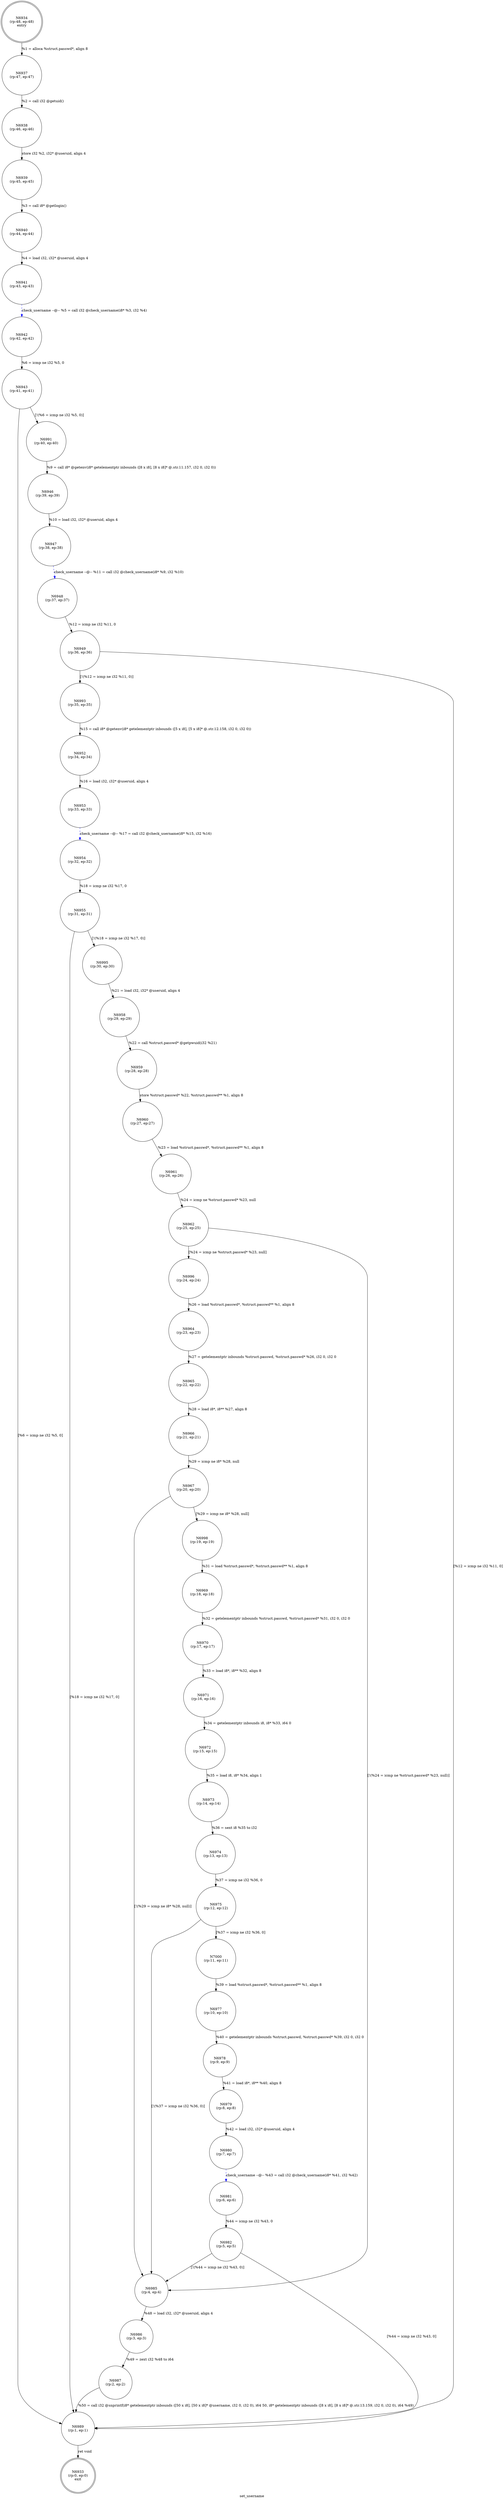 digraph set_username {
label="set_username"
6933 [label="N6933\n(rp:0, ep:0)\nexit", shape="doublecircle"]
6934 [label="N6934\n(rp:48, ep:48)\nentry", shape="doublecircle"]
6934 -> 6937 [label="%1 = alloca %struct.passwd*, align 8"]
6937 [label="N6937\n(rp:47, ep:47)", shape="circle"]
6937 -> 6938 [label="%2 = call i32 @getuid()"]
6938 [label="N6938\n(rp:46, ep:46)", shape="circle"]
6938 -> 6939 [label="store i32 %2, i32* @useruid, align 4"]
6939 [label="N6939\n(rp:45, ep:45)", shape="circle"]
6939 -> 6940 [label="%3 = call i8* @getlogin()"]
6940 [label="N6940\n(rp:44, ep:44)", shape="circle"]
6940 -> 6941 [label="%4 = load i32, i32* @useruid, align 4"]
6941 [label="N6941\n(rp:43, ep:43)", shape="circle"]
6941 -> 6942 [label="check_username --@-- %5 = call i32 @check_username(i8* %3, i32 %4)", style="dashed", color="blue"]
6942 [label="N6942\n(rp:42, ep:42)", shape="circle"]
6942 -> 6943 [label="%6 = icmp ne i32 %5, 0"]
6943 [label="N6943\n(rp:41, ep:41)", shape="circle"]
6943 -> 6991 [label="[!(%6 = icmp ne i32 %5, 0)]"]
6943 -> 6989 [label="[%6 = icmp ne i32 %5, 0]"]
6946 [label="N6946\n(rp:39, ep:39)", shape="circle"]
6946 -> 6947 [label="%10 = load i32, i32* @useruid, align 4"]
6947 [label="N6947\n(rp:38, ep:38)", shape="circle"]
6947 -> 6948 [label="check_username --@-- %11 = call i32 @check_username(i8* %9, i32 %10)", style="dashed", color="blue"]
6948 [label="N6948\n(rp:37, ep:37)", shape="circle"]
6948 -> 6949 [label="%12 = icmp ne i32 %11, 0"]
6949 [label="N6949\n(rp:36, ep:36)", shape="circle"]
6949 -> 6993 [label="[!(%12 = icmp ne i32 %11, 0)]"]
6949 -> 6989 [label="[%12 = icmp ne i32 %11, 0]"]
6952 [label="N6952\n(rp:34, ep:34)", shape="circle"]
6952 -> 6953 [label="%16 = load i32, i32* @useruid, align 4"]
6953 [label="N6953\n(rp:33, ep:33)", shape="circle"]
6953 -> 6954 [label="check_username --@-- %17 = call i32 @check_username(i8* %15, i32 %16)", style="dashed", color="blue"]
6954 [label="N6954\n(rp:32, ep:32)", shape="circle"]
6954 -> 6955 [label="%18 = icmp ne i32 %17, 0"]
6955 [label="N6955\n(rp:31, ep:31)", shape="circle"]
6955 -> 6995 [label="[!(%18 = icmp ne i32 %17, 0)]"]
6955 -> 6989 [label="[%18 = icmp ne i32 %17, 0]"]
6958 [label="N6958\n(rp:29, ep:29)", shape="circle"]
6958 -> 6959 [label="%22 = call %struct.passwd* @getpwuid(i32 %21)"]
6959 [label="N6959\n(rp:28, ep:28)", shape="circle"]
6959 -> 6960 [label="store %struct.passwd* %22, %struct.passwd** %1, align 8"]
6960 [label="N6960\n(rp:27, ep:27)", shape="circle"]
6960 -> 6961 [label="%23 = load %struct.passwd*, %struct.passwd** %1, align 8"]
6961 [label="N6961\n(rp:26, ep:26)", shape="circle"]
6961 -> 6962 [label="%24 = icmp ne %struct.passwd* %23, null"]
6962 [label="N6962\n(rp:25, ep:25)", shape="circle"]
6962 -> 6996 [label="[%24 = icmp ne %struct.passwd* %23, null]"]
6962 -> 6985 [label="[!(%24 = icmp ne %struct.passwd* %23, null)]"]
6964 [label="N6964\n(rp:23, ep:23)", shape="circle"]
6964 -> 6965 [label="%27 = getelementptr inbounds %struct.passwd, %struct.passwd* %26, i32 0, i32 0"]
6965 [label="N6965\n(rp:22, ep:22)", shape="circle"]
6965 -> 6966 [label="%28 = load i8*, i8** %27, align 8"]
6966 [label="N6966\n(rp:21, ep:21)", shape="circle"]
6966 -> 6967 [label="%29 = icmp ne i8* %28, null"]
6967 [label="N6967\n(rp:20, ep:20)", shape="circle"]
6967 -> 6998 [label="[%29 = icmp ne i8* %28, null]"]
6967 -> 6985 [label="[!(%29 = icmp ne i8* %28, null)]"]
6969 [label="N6969\n(rp:18, ep:18)", shape="circle"]
6969 -> 6970 [label="%32 = getelementptr inbounds %struct.passwd, %struct.passwd* %31, i32 0, i32 0"]
6970 [label="N6970\n(rp:17, ep:17)", shape="circle"]
6970 -> 6971 [label="%33 = load i8*, i8** %32, align 8"]
6971 [label="N6971\n(rp:16, ep:16)", shape="circle"]
6971 -> 6972 [label="%34 = getelementptr inbounds i8, i8* %33, i64 0"]
6972 [label="N6972\n(rp:15, ep:15)", shape="circle"]
6972 -> 6973 [label="%35 = load i8, i8* %34, align 1"]
6973 [label="N6973\n(rp:14, ep:14)", shape="circle"]
6973 -> 6974 [label="%36 = sext i8 %35 to i32"]
6974 [label="N6974\n(rp:13, ep:13)", shape="circle"]
6974 -> 6975 [label="%37 = icmp ne i32 %36, 0"]
6975 [label="N6975\n(rp:12, ep:12)", shape="circle"]
6975 -> 7000 [label="[%37 = icmp ne i32 %36, 0]"]
6975 -> 6985 [label="[!(%37 = icmp ne i32 %36, 0)]"]
6977 [label="N6977\n(rp:10, ep:10)", shape="circle"]
6977 -> 6978 [label="%40 = getelementptr inbounds %struct.passwd, %struct.passwd* %39, i32 0, i32 0"]
6978 [label="N6978\n(rp:9, ep:9)", shape="circle"]
6978 -> 6979 [label="%41 = load i8*, i8** %40, align 8"]
6979 [label="N6979\n(rp:8, ep:8)", shape="circle"]
6979 -> 6980 [label="%42 = load i32, i32* @useruid, align 4"]
6980 [label="N6980\n(rp:7, ep:7)", shape="circle"]
6980 -> 6981 [label="check_username --@-- %43 = call i32 @check_username(i8* %41, i32 %42)", style="dashed", color="blue"]
6981 [label="N6981\n(rp:6, ep:6)", shape="circle"]
6981 -> 6982 [label="%44 = icmp ne i32 %43, 0"]
6982 [label="N6982\n(rp:5, ep:5)", shape="circle"]
6982 -> 6989 [label="[%44 = icmp ne i32 %43, 0]"]
6982 -> 6985 [label="[!(%44 = icmp ne i32 %43, 0)]"]
6985 [label="N6985\n(rp:4, ep:4)", shape="circle"]
6985 -> 6986 [label="%48 = load i32, i32* @useruid, align 4"]
6986 [label="N6986\n(rp:3, ep:3)", shape="circle"]
6986 -> 6987 [label="%49 = zext i32 %48 to i64"]
6987 [label="N6987\n(rp:2, ep:2)", shape="circle"]
6987 -> 6989 [label="%50 = call i32 @snprintf(i8* getelementptr inbounds ([50 x i8], [50 x i8]* @username, i32 0, i32 0), i64 50, i8* getelementptr inbounds ([8 x i8], [8 x i8]* @.str.13.159, i32 0, i32 0), i64 %49)"]
6989 [label="N6989\n(rp:1, ep:1)", shape="circle"]
6989 -> 6933 [label="ret void"]
6991 [label="N6991\n(rp:40, ep:40)", shape="circle"]
6991 -> 6946 [label="%9 = call i8* @getenv(i8* getelementptr inbounds ([8 x i8], [8 x i8]* @.str.11.157, i32 0, i32 0))"]
6993 [label="N6993\n(rp:35, ep:35)", shape="circle"]
6993 -> 6952 [label="%15 = call i8* @getenv(i8* getelementptr inbounds ([5 x i8], [5 x i8]* @.str.12.158, i32 0, i32 0))"]
6995 [label="N6995\n(rp:30, ep:30)", shape="circle"]
6995 -> 6958 [label="%21 = load i32, i32* @useruid, align 4"]
6996 [label="N6996\n(rp:24, ep:24)", shape="circle"]
6996 -> 6964 [label="%26 = load %struct.passwd*, %struct.passwd** %1, align 8"]
6998 [label="N6998\n(rp:19, ep:19)", shape="circle"]
6998 -> 6969 [label="%31 = load %struct.passwd*, %struct.passwd** %1, align 8"]
7000 [label="N7000\n(rp:11, ep:11)", shape="circle"]
7000 -> 6977 [label="%39 = load %struct.passwd*, %struct.passwd** %1, align 8"]
}
